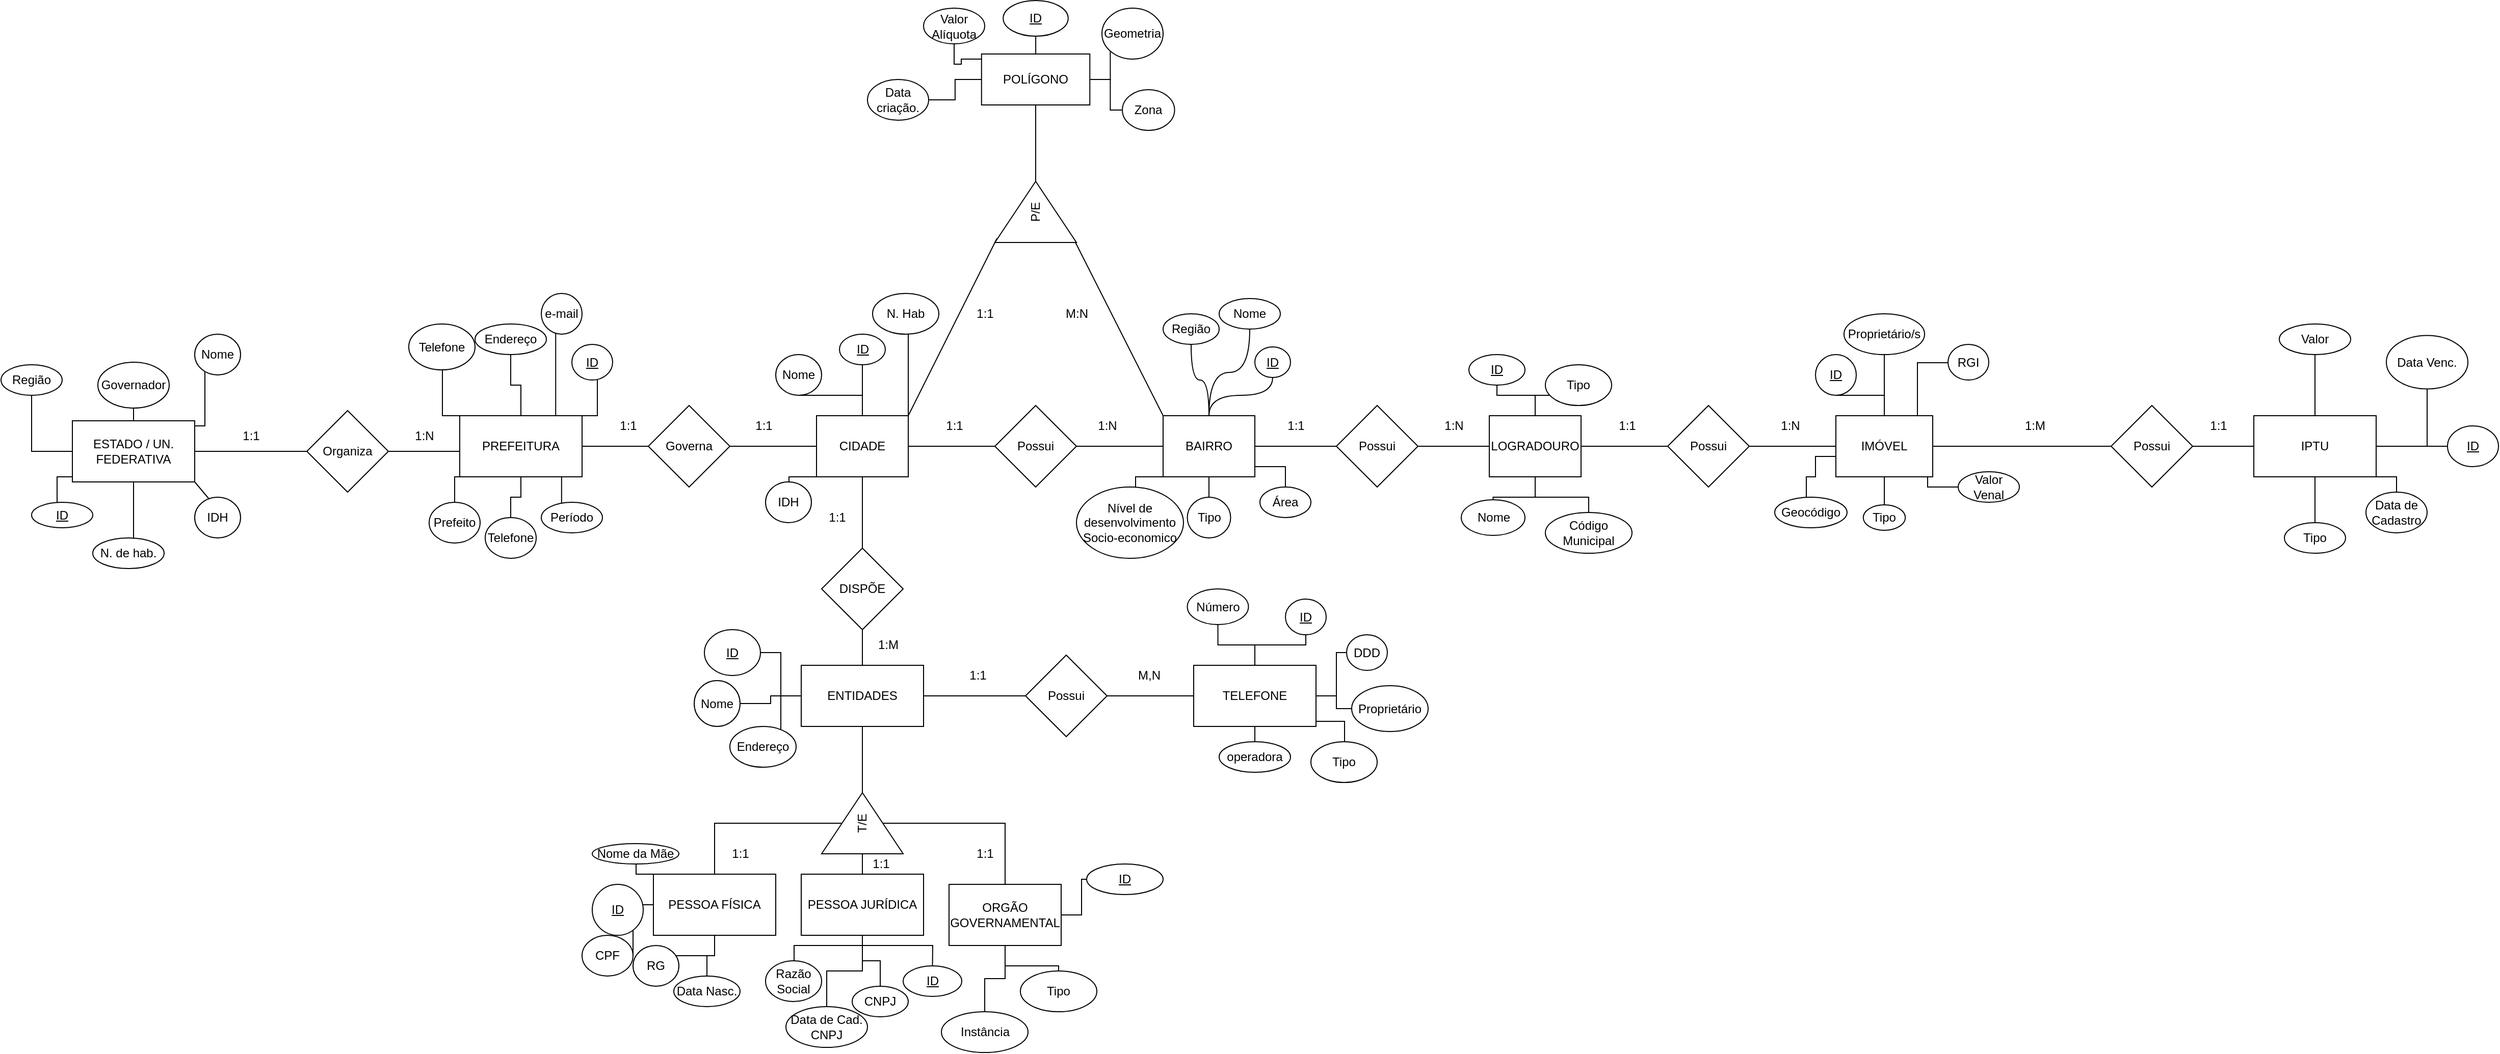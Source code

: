 <mxfile version="17.4.6" type="device"><diagram id="ODuTPEdiogNm0IapKoVh" name="Page-1"><mxGraphModel dx="2481" dy="1621" grid="1" gridSize="10" guides="1" tooltips="1" connect="1" arrows="1" fold="1" page="1" pageScale="1" pageWidth="827" pageHeight="1169" math="0" shadow="0"><root><mxCell id="0"/><mxCell id="1" parent="0"/><mxCell id="sgyM7TPTgi0wllfYh-xH-3" value="" style="edgeStyle=orthogonalEdgeStyle;rounded=0;orthogonalLoop=1;jettySize=auto;html=1;endArrow=none;endFill=0;" edge="1" parent="1" source="sgyM7TPTgi0wllfYh-xH-1" target="sgyM7TPTgi0wllfYh-xH-2"><mxGeometry relative="1" as="geometry"/></mxCell><mxCell id="sgyM7TPTgi0wllfYh-xH-11" value="" style="edgeStyle=orthogonalEdgeStyle;rounded=0;orthogonalLoop=1;jettySize=auto;html=1;endArrow=none;endFill=0;" edge="1" parent="1" source="sgyM7TPTgi0wllfYh-xH-1"><mxGeometry relative="1" as="geometry"><mxPoint x="5" y="370" as="targetPoint"/></mxGeometry></mxCell><mxCell id="sgyM7TPTgi0wllfYh-xH-13" value="" style="edgeStyle=orthogonalEdgeStyle;rounded=0;orthogonalLoop=1;jettySize=auto;html=1;endArrow=none;endFill=0;" edge="1" parent="1" source="sgyM7TPTgi0wllfYh-xH-1" target="sgyM7TPTgi0wllfYh-xH-12"><mxGeometry relative="1" as="geometry"/></mxCell><mxCell id="sgyM7TPTgi0wllfYh-xH-37" value="" style="edgeStyle=orthogonalEdgeStyle;orthogonalLoop=1;jettySize=auto;html=1;endArrow=none;endFill=0;curved=1;" edge="1" parent="1" source="sgyM7TPTgi0wllfYh-xH-1" target="sgyM7TPTgi0wllfYh-xH-36"><mxGeometry relative="1" as="geometry"/></mxCell><mxCell id="sgyM7TPTgi0wllfYh-xH-51" value="" style="edgeStyle=orthogonalEdgeStyle;orthogonalLoop=1;jettySize=auto;html=1;endArrow=none;endFill=0;curved=1;" edge="1" parent="1" source="sgyM7TPTgi0wllfYh-xH-1" target="sgyM7TPTgi0wllfYh-xH-50"><mxGeometry relative="1" as="geometry"/></mxCell><mxCell id="sgyM7TPTgi0wllfYh-xH-71" value="" style="edgeStyle=orthogonalEdgeStyle;rounded=0;orthogonalLoop=1;jettySize=auto;html=1;endArrow=none;endFill=0;" edge="1" parent="1" source="sgyM7TPTgi0wllfYh-xH-1" target="sgyM7TPTgi0wllfYh-xH-70"><mxGeometry relative="1" as="geometry"/></mxCell><mxCell id="sgyM7TPTgi0wllfYh-xH-107" value="" style="edgeStyle=orthogonalEdgeStyle;rounded=0;orthogonalLoop=1;jettySize=auto;html=1;endArrow=none;endFill=0;" edge="1" parent="1" source="sgyM7TPTgi0wllfYh-xH-1" target="sgyM7TPTgi0wllfYh-xH-106"><mxGeometry relative="1" as="geometry"><Array as="points"><mxPoint x="190" y="390"/></Array></mxGeometry></mxCell><mxCell id="sgyM7TPTgi0wllfYh-xH-109" value="" style="edgeStyle=orthogonalEdgeStyle;rounded=0;orthogonalLoop=1;jettySize=auto;html=1;endArrow=none;endFill=0;" edge="1" parent="1" source="sgyM7TPTgi0wllfYh-xH-1" target="sgyM7TPTgi0wllfYh-xH-108"><mxGeometry relative="1" as="geometry"><Array as="points"><mxPoint x="43" y="400"/></Array></mxGeometry></mxCell><mxCell id="sgyM7TPTgi0wllfYh-xH-111" value="" style="edgeStyle=orthogonalEdgeStyle;orthogonalLoop=1;jettySize=auto;html=1;endArrow=none;endFill=0;curved=1;" edge="1" parent="1" source="sgyM7TPTgi0wllfYh-xH-1" target="sgyM7TPTgi0wllfYh-xH-110"><mxGeometry relative="1" as="geometry"/></mxCell><mxCell id="sgyM7TPTgi0wllfYh-xH-1" value="BAIRRO" style="rounded=0;whiteSpace=wrap;html=1;" vertex="1" parent="1"><mxGeometry x="70" y="340" width="90" height="60" as="geometry"/></mxCell><mxCell id="sgyM7TPTgi0wllfYh-xH-2" value="Possui" style="rhombus;whiteSpace=wrap;html=1;rounded=0;" vertex="1" parent="1"><mxGeometry x="240" y="330" width="80" height="80" as="geometry"/></mxCell><mxCell id="sgyM7TPTgi0wllfYh-xH-21" value="" style="edgeStyle=orthogonalEdgeStyle;rounded=0;orthogonalLoop=1;jettySize=auto;html=1;endArrow=none;endFill=0;" edge="1" parent="1" source="sgyM7TPTgi0wllfYh-xH-4" target="sgyM7TPTgi0wllfYh-xH-20"><mxGeometry relative="1" as="geometry"/></mxCell><mxCell id="sgyM7TPTgi0wllfYh-xH-33" value="" style="edgeStyle=orthogonalEdgeStyle;rounded=0;orthogonalLoop=1;jettySize=auto;html=1;endArrow=none;endFill=0;" edge="1" parent="1" source="sgyM7TPTgi0wllfYh-xH-4" target="sgyM7TPTgi0wllfYh-xH-32"><mxGeometry relative="1" as="geometry"/></mxCell><mxCell id="sgyM7TPTgi0wllfYh-xH-190" value="" style="edgeStyle=orthogonalEdgeStyle;rounded=0;orthogonalLoop=1;jettySize=auto;html=1;endArrow=none;endFill=0;" edge="1" parent="1" source="sgyM7TPTgi0wllfYh-xH-4" target="sgyM7TPTgi0wllfYh-xH-189"><mxGeometry relative="1" as="geometry"/></mxCell><mxCell id="sgyM7TPTgi0wllfYh-xH-192" value="" style="edgeStyle=orthogonalEdgeStyle;rounded=0;orthogonalLoop=1;jettySize=auto;html=1;endArrow=none;endFill=0;" edge="1" parent="1" source="sgyM7TPTgi0wllfYh-xH-4" target="sgyM7TPTgi0wllfYh-xH-191"><mxGeometry relative="1" as="geometry"/></mxCell><mxCell id="sgyM7TPTgi0wllfYh-xH-194" value="" style="edgeStyle=orthogonalEdgeStyle;rounded=0;orthogonalLoop=1;jettySize=auto;html=1;endArrow=none;endFill=0;" edge="1" parent="1" source="sgyM7TPTgi0wllfYh-xH-4" target="sgyM7TPTgi0wllfYh-xH-193"><mxGeometry relative="1" as="geometry"/></mxCell><mxCell id="sgyM7TPTgi0wllfYh-xH-4" value="LOGRADOURO" style="whiteSpace=wrap;html=1;rounded=0;" vertex="1" parent="1"><mxGeometry x="390" y="340" width="90" height="60" as="geometry"/></mxCell><mxCell id="sgyM7TPTgi0wllfYh-xH-7" value="" style="endArrow=none;html=1;rounded=0;exitX=1;exitY=0.5;exitDx=0;exitDy=0;entryX=0;entryY=0.5;entryDx=0;entryDy=0;" edge="1" parent="1" source="sgyM7TPTgi0wllfYh-xH-2" target="sgyM7TPTgi0wllfYh-xH-4"><mxGeometry width="50" height="50" relative="1" as="geometry"><mxPoint x="390" y="460" as="sourcePoint"/><mxPoint x="440" y="410" as="targetPoint"/></mxGeometry></mxCell><mxCell id="sgyM7TPTgi0wllfYh-xH-8" value="1:1" style="text;html=1;align=center;verticalAlign=middle;resizable=0;points=[];autosize=1;strokeColor=none;fillColor=none;" vertex="1" parent="1"><mxGeometry x="185" y="340" width="30" height="20" as="geometry"/></mxCell><mxCell id="sgyM7TPTgi0wllfYh-xH-9" value="1:N" style="text;html=1;align=center;verticalAlign=middle;resizable=0;points=[];autosize=1;strokeColor=none;fillColor=none;" vertex="1" parent="1"><mxGeometry x="340" y="340" width="30" height="20" as="geometry"/></mxCell><mxCell id="sgyM7TPTgi0wllfYh-xH-15" value="" style="edgeStyle=orthogonalEdgeStyle;rounded=0;orthogonalLoop=1;jettySize=auto;html=1;endArrow=none;endFill=0;" edge="1" parent="1" source="sgyM7TPTgi0wllfYh-xH-12" target="sgyM7TPTgi0wllfYh-xH-14"><mxGeometry relative="1" as="geometry"/></mxCell><mxCell id="sgyM7TPTgi0wllfYh-xH-12" value="Possui" style="rhombus;whiteSpace=wrap;html=1;rounded=0;" vertex="1" parent="1"><mxGeometry x="-95" y="330" width="80" height="80" as="geometry"/></mxCell><mxCell id="sgyM7TPTgi0wllfYh-xH-39" value="" style="edgeStyle=orthogonalEdgeStyle;rounded=0;orthogonalLoop=1;jettySize=auto;html=1;endArrow=none;endFill=0;" edge="1" parent="1" source="sgyM7TPTgi0wllfYh-xH-14" target="sgyM7TPTgi0wllfYh-xH-38"><mxGeometry relative="1" as="geometry"/></mxCell><mxCell id="sgyM7TPTgi0wllfYh-xH-41" value="" style="edgeStyle=orthogonalEdgeStyle;rounded=0;orthogonalLoop=1;jettySize=auto;html=1;endArrow=none;endFill=0;" edge="1" parent="1" source="sgyM7TPTgi0wllfYh-xH-14" target="sgyM7TPTgi0wllfYh-xH-40"><mxGeometry relative="1" as="geometry"/></mxCell><mxCell id="sgyM7TPTgi0wllfYh-xH-45" value="" style="edgeStyle=orthogonalEdgeStyle;rounded=0;orthogonalLoop=1;jettySize=auto;html=1;endArrow=none;endFill=0;" edge="1" parent="1" source="sgyM7TPTgi0wllfYh-xH-14" target="sgyM7TPTgi0wllfYh-xH-44"><mxGeometry relative="1" as="geometry"/></mxCell><mxCell id="sgyM7TPTgi0wllfYh-xH-65" value="" style="edgeStyle=orthogonalEdgeStyle;rounded=0;orthogonalLoop=1;jettySize=auto;html=1;endArrow=none;endFill=0;" edge="1" parent="1" source="sgyM7TPTgi0wllfYh-xH-14" target="sgyM7TPTgi0wllfYh-xH-64"><mxGeometry relative="1" as="geometry"><Array as="points"><mxPoint x="-180" y="300"/><mxPoint x="-180" y="300"/></Array></mxGeometry></mxCell><mxCell id="sgyM7TPTgi0wllfYh-xH-67" value="" style="edgeStyle=orthogonalEdgeStyle;rounded=0;orthogonalLoop=1;jettySize=auto;html=1;endArrow=none;endFill=0;" edge="1" parent="1" source="sgyM7TPTgi0wllfYh-xH-14" target="sgyM7TPTgi0wllfYh-xH-66"><mxGeometry relative="1" as="geometry"><Array as="points"><mxPoint x="-297" y="400"/></Array></mxGeometry></mxCell><mxCell id="sgyM7TPTgi0wllfYh-xH-118" value="" style="edgeStyle=orthogonalEdgeStyle;rounded=0;orthogonalLoop=1;jettySize=auto;html=1;endArrow=none;endFill=0;" edge="1" parent="1" source="sgyM7TPTgi0wllfYh-xH-14" target="sgyM7TPTgi0wllfYh-xH-117"><mxGeometry relative="1" as="geometry"/></mxCell><mxCell id="sgyM7TPTgi0wllfYh-xH-14" value="CIDADE" style="whiteSpace=wrap;html=1;rounded=0;" vertex="1" parent="1"><mxGeometry x="-270" y="340" width="90" height="60" as="geometry"/></mxCell><mxCell id="sgyM7TPTgi0wllfYh-xH-16" value="1:1" style="text;html=1;align=center;verticalAlign=middle;resizable=0;points=[];autosize=1;strokeColor=none;fillColor=none;" vertex="1" parent="1"><mxGeometry x="-150" y="340" width="30" height="20" as="geometry"/></mxCell><mxCell id="sgyM7TPTgi0wllfYh-xH-17" value="1:N" style="text;html=1;align=center;verticalAlign=middle;resizable=0;points=[];autosize=1;strokeColor=none;fillColor=none;" vertex="1" parent="1"><mxGeometry y="340" width="30" height="20" as="geometry"/></mxCell><mxCell id="sgyM7TPTgi0wllfYh-xH-23" value="" style="edgeStyle=orthogonalEdgeStyle;rounded=0;orthogonalLoop=1;jettySize=auto;html=1;endArrow=none;endFill=0;" edge="1" parent="1" source="sgyM7TPTgi0wllfYh-xH-20" target="sgyM7TPTgi0wllfYh-xH-22"><mxGeometry relative="1" as="geometry"/></mxCell><mxCell id="sgyM7TPTgi0wllfYh-xH-20" value="Possui" style="rhombus;whiteSpace=wrap;html=1;rounded=0;" vertex="1" parent="1"><mxGeometry x="565" y="330" width="80" height="80" as="geometry"/></mxCell><mxCell id="sgyM7TPTgi0wllfYh-xH-31" value="" style="edgeStyle=orthogonalEdgeStyle;rounded=0;orthogonalLoop=1;jettySize=auto;html=1;endArrow=none;endFill=0;" edge="1" parent="1" source="sgyM7TPTgi0wllfYh-xH-22" target="sgyM7TPTgi0wllfYh-xH-30"><mxGeometry relative="1" as="geometry"/></mxCell><mxCell id="sgyM7TPTgi0wllfYh-xH-73" value="" style="edgeStyle=orthogonalEdgeStyle;rounded=0;orthogonalLoop=1;jettySize=auto;html=1;endArrow=none;endFill=0;" edge="1" parent="1" source="sgyM7TPTgi0wllfYh-xH-22" target="sgyM7TPTgi0wllfYh-xH-72"><mxGeometry relative="1" as="geometry"><Array as="points"><mxPoint x="810" y="288"/></Array></mxGeometry></mxCell><mxCell id="sgyM7TPTgi0wllfYh-xH-75" value="" style="edgeStyle=orthogonalEdgeStyle;rounded=0;orthogonalLoop=1;jettySize=auto;html=1;endArrow=none;endFill=0;" edge="1" parent="1" source="sgyM7TPTgi0wllfYh-xH-22" target="sgyM7TPTgi0wllfYh-xH-74"><mxGeometry relative="1" as="geometry"/></mxCell><mxCell id="sgyM7TPTgi0wllfYh-xH-77" value="" style="edgeStyle=orthogonalEdgeStyle;rounded=0;orthogonalLoop=1;jettySize=auto;html=1;endArrow=none;endFill=0;" edge="1" parent="1" source="sgyM7TPTgi0wllfYh-xH-22" target="sgyM7TPTgi0wllfYh-xH-76"><mxGeometry relative="1" as="geometry"><Array as="points"><mxPoint x="820" y="410"/></Array></mxGeometry></mxCell><mxCell id="sgyM7TPTgi0wllfYh-xH-80" value="" style="edgeStyle=orthogonalEdgeStyle;rounded=0;orthogonalLoop=1;jettySize=auto;html=1;endArrow=none;endFill=0;" edge="1" parent="1" source="sgyM7TPTgi0wllfYh-xH-22" target="sgyM7TPTgi0wllfYh-xH-79"><mxGeometry relative="1" as="geometry"/></mxCell><mxCell id="sgyM7TPTgi0wllfYh-xH-114" value="" style="edgeStyle=orthogonalEdgeStyle;orthogonalLoop=1;jettySize=auto;html=1;endArrow=none;endFill=0;rounded=0;exitX=0;exitY=1;exitDx=0;exitDy=0;" edge="1" parent="1" source="sgyM7TPTgi0wllfYh-xH-22" target="sgyM7TPTgi0wllfYh-xH-113"><mxGeometry relative="1" as="geometry"><Array as="points"><mxPoint x="730" y="380"/><mxPoint x="710" y="380"/><mxPoint x="710" y="400"/><mxPoint x="701" y="400"/></Array></mxGeometry></mxCell><mxCell id="sgyM7TPTgi0wllfYh-xH-196" value="" style="edgeStyle=orthogonalEdgeStyle;rounded=0;orthogonalLoop=1;jettySize=auto;html=1;endArrow=none;endFill=0;" edge="1" parent="1" source="sgyM7TPTgi0wllfYh-xH-22" target="sgyM7TPTgi0wllfYh-xH-195"><mxGeometry relative="1" as="geometry"/></mxCell><mxCell id="sgyM7TPTgi0wllfYh-xH-22" value="IMÓVEL" style="whiteSpace=wrap;html=1;rounded=0;" vertex="1" parent="1"><mxGeometry x="730" y="340" width="95" height="60" as="geometry"/></mxCell><mxCell id="sgyM7TPTgi0wllfYh-xH-24" value="1:1" style="text;html=1;align=center;verticalAlign=middle;resizable=0;points=[];autosize=1;strokeColor=none;fillColor=none;" vertex="1" parent="1"><mxGeometry x="510" y="340" width="30" height="20" as="geometry"/></mxCell><mxCell id="sgyM7TPTgi0wllfYh-xH-25" value="1:N" style="text;html=1;align=center;verticalAlign=middle;resizable=0;points=[];autosize=1;strokeColor=none;fillColor=none;" vertex="1" parent="1"><mxGeometry x="670" y="340" width="30" height="20" as="geometry"/></mxCell><mxCell id="sgyM7TPTgi0wllfYh-xH-30" value="&lt;u&gt;ID&lt;/u&gt;" style="ellipse;whiteSpace=wrap;html=1;rounded=0;" vertex="1" parent="1"><mxGeometry x="710" y="280" width="40" height="40" as="geometry"/></mxCell><mxCell id="sgyM7TPTgi0wllfYh-xH-32" value="Tipo" style="ellipse;whiteSpace=wrap;html=1;rounded=0;" vertex="1" parent="1"><mxGeometry x="445" y="290" width="65" height="40" as="geometry"/></mxCell><mxCell id="sgyM7TPTgi0wllfYh-xH-36" value="&lt;u&gt;ID&lt;/u&gt;" style="ellipse;whiteSpace=wrap;html=1;rounded=0;" vertex="1" parent="1"><mxGeometry x="160" y="272.5" width="35" height="30" as="geometry"/></mxCell><mxCell id="sgyM7TPTgi0wllfYh-xH-38" value="Nome" style="ellipse;whiteSpace=wrap;html=1;rounded=0;" vertex="1" parent="1"><mxGeometry x="-310" y="280" width="45" height="40" as="geometry"/></mxCell><mxCell id="sgyM7TPTgi0wllfYh-xH-40" value="&lt;u&gt;ID&lt;/u&gt;" style="ellipse;whiteSpace=wrap;html=1;rounded=0;" vertex="1" parent="1"><mxGeometry x="-247.5" y="260" width="45" height="30" as="geometry"/></mxCell><mxCell id="sgyM7TPTgi0wllfYh-xH-44" value="Governa" style="rhombus;whiteSpace=wrap;html=1;rounded=0;" vertex="1" parent="1"><mxGeometry x="-435" y="330" width="80" height="80" as="geometry"/></mxCell><mxCell id="sgyM7TPTgi0wllfYh-xH-53" value="" style="edgeStyle=orthogonalEdgeStyle;rounded=0;orthogonalLoop=1;jettySize=auto;html=1;endArrow=none;endFill=0;" edge="1" parent="1" source="sgyM7TPTgi0wllfYh-xH-46" target="sgyM7TPTgi0wllfYh-xH-52"><mxGeometry relative="1" as="geometry"><Array as="points"><mxPoint x="-870" y="350"/></Array></mxGeometry></mxCell><mxCell id="sgyM7TPTgi0wllfYh-xH-55" value="" style="edgeStyle=orthogonalEdgeStyle;rounded=0;orthogonalLoop=1;jettySize=auto;html=1;endArrow=none;endFill=0;" edge="1" parent="1" source="sgyM7TPTgi0wllfYh-xH-46" target="sgyM7TPTgi0wllfYh-xH-54"><mxGeometry relative="1" as="geometry"><Array as="points"><mxPoint x="-1015" y="400"/></Array></mxGeometry></mxCell><mxCell id="sgyM7TPTgi0wllfYh-xH-57" value="" style="edgeStyle=orthogonalEdgeStyle;rounded=0;orthogonalLoop=1;jettySize=auto;html=1;endArrow=none;endFill=0;" edge="1" parent="1" source="sgyM7TPTgi0wllfYh-xH-46" target="sgyM7TPTgi0wllfYh-xH-56"><mxGeometry relative="1" as="geometry"/></mxCell><mxCell id="sgyM7TPTgi0wllfYh-xH-59" value="" style="edgeStyle=orthogonalEdgeStyle;rounded=0;orthogonalLoop=1;jettySize=auto;html=1;endArrow=none;endFill=0;" edge="1" parent="1" source="sgyM7TPTgi0wllfYh-xH-46" target="sgyM7TPTgi0wllfYh-xH-58"><mxGeometry relative="1" as="geometry"><Array as="points"><mxPoint x="-940" y="460"/><mxPoint x="-940" y="460"/></Array></mxGeometry></mxCell><mxCell id="sgyM7TPTgi0wllfYh-xH-63" value="" style="edgeStyle=orthogonalEdgeStyle;rounded=0;orthogonalLoop=1;jettySize=auto;html=1;endArrow=none;endFill=0;" edge="1" parent="1" source="sgyM7TPTgi0wllfYh-xH-46" target="sgyM7TPTgi0wllfYh-xH-62"><mxGeometry relative="1" as="geometry"/></mxCell><mxCell id="sgyM7TPTgi0wllfYh-xH-214" value="" style="edgeStyle=orthogonalEdgeStyle;rounded=0;orthogonalLoop=1;jettySize=auto;html=1;endArrow=none;endFill=0;" edge="1" parent="1" source="sgyM7TPTgi0wllfYh-xH-46" target="sgyM7TPTgi0wllfYh-xH-213"><mxGeometry relative="1" as="geometry"/></mxCell><mxCell id="sgyM7TPTgi0wllfYh-xH-46" value="ESTADO / UN. FEDERATIVA" style="whiteSpace=wrap;html=1;rounded=0;" vertex="1" parent="1"><mxGeometry x="-1000" y="345" width="120" height="60" as="geometry"/></mxCell><mxCell id="sgyM7TPTgi0wllfYh-xH-48" value="1:1" style="text;html=1;align=center;verticalAlign=middle;resizable=0;points=[];autosize=1;strokeColor=none;fillColor=none;" vertex="1" parent="1"><mxGeometry x="-470" y="340" width="30" height="20" as="geometry"/></mxCell><mxCell id="sgyM7TPTgi0wllfYh-xH-50" value="Nome" style="ellipse;whiteSpace=wrap;html=1;rounded=0;" vertex="1" parent="1"><mxGeometry x="125" y="225" width="60" height="30" as="geometry"/></mxCell><mxCell id="sgyM7TPTgi0wllfYh-xH-52" value="Nome" style="ellipse;whiteSpace=wrap;html=1;rounded=0;" vertex="1" parent="1"><mxGeometry x="-880" y="260" width="45" height="40" as="geometry"/></mxCell><mxCell id="sgyM7TPTgi0wllfYh-xH-54" value="&lt;u&gt;ID&lt;/u&gt;" style="ellipse;whiteSpace=wrap;html=1;rounded=0;" vertex="1" parent="1"><mxGeometry x="-1040" y="425" width="60" height="25" as="geometry"/></mxCell><mxCell id="sgyM7TPTgi0wllfYh-xH-56" value="Governador" style="ellipse;whiteSpace=wrap;html=1;rounded=0;" vertex="1" parent="1"><mxGeometry x="-975" y="287.5" width="70" height="45" as="geometry"/></mxCell><mxCell id="sgyM7TPTgi0wllfYh-xH-58" value="N. de hab." style="ellipse;whiteSpace=wrap;html=1;rounded=0;" vertex="1" parent="1"><mxGeometry x="-980" y="460" width="70" height="30" as="geometry"/></mxCell><mxCell id="sgyM7TPTgi0wllfYh-xH-60" value="IDH" style="ellipse;whiteSpace=wrap;html=1;rounded=0;" vertex="1" parent="1"><mxGeometry x="-880" y="420" width="45" height="40" as="geometry"/></mxCell><mxCell id="sgyM7TPTgi0wllfYh-xH-62" value="Região" style="ellipse;whiteSpace=wrap;html=1;rounded=0;" vertex="1" parent="1"><mxGeometry x="-1070" y="290" width="60" height="30" as="geometry"/></mxCell><mxCell id="sgyM7TPTgi0wllfYh-xH-64" value="N. Hab" style="ellipse;whiteSpace=wrap;html=1;rounded=0;" vertex="1" parent="1"><mxGeometry x="-215" y="220" width="65" height="40" as="geometry"/></mxCell><mxCell id="sgyM7TPTgi0wllfYh-xH-66" value="IDH" style="ellipse;whiteSpace=wrap;html=1;rounded=0;" vertex="1" parent="1"><mxGeometry x="-320" y="405" width="45" height="40" as="geometry"/></mxCell><mxCell id="sgyM7TPTgi0wllfYh-xH-70" value="Tipo" style="ellipse;whiteSpace=wrap;html=1;rounded=0;" vertex="1" parent="1"><mxGeometry x="93.75" y="420" width="42.5" height="40" as="geometry"/></mxCell><mxCell id="sgyM7TPTgi0wllfYh-xH-72" value="RGI" style="ellipse;whiteSpace=wrap;html=1;rounded=0;" vertex="1" parent="1"><mxGeometry x="840" y="270" width="40" height="35" as="geometry"/></mxCell><mxCell id="sgyM7TPTgi0wllfYh-xH-74" value="Tipo" style="ellipse;whiteSpace=wrap;html=1;rounded=0;" vertex="1" parent="1"><mxGeometry x="756.88" y="427.5" width="41.25" height="25" as="geometry"/></mxCell><mxCell id="sgyM7TPTgi0wllfYh-xH-76" value="Valor Venal" style="ellipse;whiteSpace=wrap;html=1;rounded=0;" vertex="1" parent="1"><mxGeometry x="850" y="395" width="60" height="30" as="geometry"/></mxCell><mxCell id="sgyM7TPTgi0wllfYh-xH-79" value="Proprietário/s" style="ellipse;whiteSpace=wrap;html=1;rounded=0;" vertex="1" parent="1"><mxGeometry x="737.97" y="240" width="79.05" height="40" as="geometry"/></mxCell><mxCell id="sgyM7TPTgi0wllfYh-xH-86" value="" style="edgeStyle=orthogonalEdgeStyle;rounded=0;orthogonalLoop=1;jettySize=auto;html=1;endArrow=none;endFill=0;" edge="1" parent="1" source="sgyM7TPTgi0wllfYh-xH-83" target="sgyM7TPTgi0wllfYh-xH-85"><mxGeometry relative="1" as="geometry"/></mxCell><mxCell id="sgyM7TPTgi0wllfYh-xH-88" value="" style="edgeStyle=orthogonalEdgeStyle;rounded=0;orthogonalLoop=1;jettySize=auto;html=1;endArrow=none;endFill=0;" edge="1" parent="1" source="sgyM7TPTgi0wllfYh-xH-83" target="sgyM7TPTgi0wllfYh-xH-87"><mxGeometry relative="1" as="geometry"/></mxCell><mxCell id="sgyM7TPTgi0wllfYh-xH-90" value="" style="edgeStyle=orthogonalEdgeStyle;rounded=0;orthogonalLoop=1;jettySize=auto;html=1;endArrow=none;endFill=0;" edge="1" parent="1" source="sgyM7TPTgi0wllfYh-xH-83" target="sgyM7TPTgi0wllfYh-xH-89"><mxGeometry relative="1" as="geometry"><Array as="points"><mxPoint x="-128" y="-10"/><mxPoint x="-128" y="-5"/><mxPoint x="-135" y="-5"/></Array></mxGeometry></mxCell><mxCell id="sgyM7TPTgi0wllfYh-xH-103" value="" style="edgeStyle=orthogonalEdgeStyle;rounded=0;orthogonalLoop=1;jettySize=auto;html=1;endArrow=none;endFill=0;" edge="1" parent="1" source="sgyM7TPTgi0wllfYh-xH-83" target="sgyM7TPTgi0wllfYh-xH-102"><mxGeometry relative="1" as="geometry"/></mxCell><mxCell id="sgyM7TPTgi0wllfYh-xH-168" value="" style="edgeStyle=orthogonalEdgeStyle;rounded=0;orthogonalLoop=1;jettySize=auto;html=1;endArrow=none;endFill=0;" edge="1" parent="1" source="sgyM7TPTgi0wllfYh-xH-83" target="sgyM7TPTgi0wllfYh-xH-167"><mxGeometry relative="1" as="geometry"/></mxCell><mxCell id="sgyM7TPTgi0wllfYh-xH-83" value="POLÍGONO" style="whiteSpace=wrap;html=1;rounded=0;" vertex="1" parent="1"><mxGeometry x="-108.12" y="-15" width="106.25" height="50" as="geometry"/></mxCell><mxCell id="sgyM7TPTgi0wllfYh-xH-85" value="Geometria" style="ellipse;whiteSpace=wrap;html=1;rounded=0;" vertex="1" parent="1"><mxGeometry x="10" y="-60" width="60" height="50" as="geometry"/></mxCell><mxCell id="sgyM7TPTgi0wllfYh-xH-87" value="ID" style="ellipse;whiteSpace=wrap;html=1;rounded=0;fontStyle=4" vertex="1" parent="1"><mxGeometry x="-86.87" y="-67.5" width="63.75" height="35" as="geometry"/></mxCell><mxCell id="sgyM7TPTgi0wllfYh-xH-89" value="Valor Alíquota" style="ellipse;whiteSpace=wrap;html=1;rounded=0;" vertex="1" parent="1"><mxGeometry x="-165" y="-60" width="60" height="35" as="geometry"/></mxCell><mxCell id="sgyM7TPTgi0wllfYh-xH-91" value="1:1" style="text;html=1;align=center;verticalAlign=middle;resizable=0;points=[];autosize=1;strokeColor=none;fillColor=none;rotation=0;" vertex="1" parent="1"><mxGeometry x="-120" y="230" width="30" height="20" as="geometry"/></mxCell><mxCell id="sgyM7TPTgi0wllfYh-xH-92" value="M:N" style="text;html=1;align=center;verticalAlign=middle;resizable=0;points=[];autosize=1;strokeColor=none;fillColor=none;" vertex="1" parent="1"><mxGeometry x="-35" y="230" width="40" height="20" as="geometry"/></mxCell><mxCell id="sgyM7TPTgi0wllfYh-xH-93" value="P/E" style="triangle;whiteSpace=wrap;html=1;rotation=-90;" vertex="1" parent="1"><mxGeometry x="-85" y="100" width="60" height="80" as="geometry"/></mxCell><mxCell id="sgyM7TPTgi0wllfYh-xH-95" value="" style="endArrow=none;html=1;rounded=0;entryX=0.5;entryY=1;entryDx=0;entryDy=0;exitX=1;exitY=0.5;exitDx=0;exitDy=0;" edge="1" parent="1" source="sgyM7TPTgi0wllfYh-xH-93" target="sgyM7TPTgi0wllfYh-xH-83"><mxGeometry width="50" height="50" relative="1" as="geometry"><mxPoint x="-50" y="180" as="sourcePoint"/><mxPoint y="130" as="targetPoint"/><Array as="points"/></mxGeometry></mxCell><mxCell id="sgyM7TPTgi0wllfYh-xH-98" value="" style="endArrow=none;html=1;rounded=0;exitX=1;exitY=0;exitDx=0;exitDy=0;entryX=0.067;entryY=0.025;entryDx=0;entryDy=0;entryPerimeter=0;" edge="1" parent="1" source="sgyM7TPTgi0wllfYh-xH-14" target="sgyM7TPTgi0wllfYh-xH-93"><mxGeometry relative="1" as="geometry"><mxPoint x="-100" y="150" as="sourcePoint"/><mxPoint x="60" y="150" as="targetPoint"/></mxGeometry></mxCell><mxCell id="sgyM7TPTgi0wllfYh-xH-99" value="" style="endArrow=none;html=1;rounded=0;entryX=0;entryY=0;entryDx=0;entryDy=0;exitX=0;exitY=0.988;exitDx=0;exitDy=0;exitPerimeter=0;" edge="1" parent="1" source="sgyM7TPTgi0wllfYh-xH-93" target="sgyM7TPTgi0wllfYh-xH-1"><mxGeometry relative="1" as="geometry"><mxPoint x="-100" y="250" as="sourcePoint"/><mxPoint x="60" y="250" as="targetPoint"/></mxGeometry></mxCell><mxCell id="sgyM7TPTgi0wllfYh-xH-102" value="Data criação." style="ellipse;whiteSpace=wrap;html=1;rounded=0;" vertex="1" parent="1"><mxGeometry x="-220" y="10" width="60" height="40" as="geometry"/></mxCell><mxCell id="sgyM7TPTgi0wllfYh-xH-106" value="Área" style="ellipse;whiteSpace=wrap;html=1;rounded=0;" vertex="1" parent="1"><mxGeometry x="165" y="410" width="50" height="30" as="geometry"/></mxCell><mxCell id="sgyM7TPTgi0wllfYh-xH-108" value="Nível de desenvolvimento Socio-economico" style="ellipse;whiteSpace=wrap;html=1;rounded=0;" vertex="1" parent="1"><mxGeometry x="-15" y="410" width="105" height="70" as="geometry"/></mxCell><mxCell id="sgyM7TPTgi0wllfYh-xH-110" value="Região" style="ellipse;whiteSpace=wrap;html=1;rounded=0;" vertex="1" parent="1"><mxGeometry x="70" y="240" width="55" height="30" as="geometry"/></mxCell><mxCell id="sgyM7TPTgi0wllfYh-xH-113" value="Geocódigo" style="ellipse;whiteSpace=wrap;html=1;rounded=0;" vertex="1" parent="1"><mxGeometry x="670" y="420" width="70.95" height="30" as="geometry"/></mxCell><mxCell id="sgyM7TPTgi0wllfYh-xH-120" value="" style="edgeStyle=orthogonalEdgeStyle;rounded=0;orthogonalLoop=1;jettySize=auto;html=1;endArrow=none;endFill=0;" edge="1" parent="1" source="sgyM7TPTgi0wllfYh-xH-117" target="sgyM7TPTgi0wllfYh-xH-119"><mxGeometry relative="1" as="geometry"/></mxCell><mxCell id="sgyM7TPTgi0wllfYh-xH-117" value="DISPÕE" style="rhombus;whiteSpace=wrap;html=1;rounded=0;" vertex="1" parent="1"><mxGeometry x="-265" y="470" width="80" height="80" as="geometry"/></mxCell><mxCell id="sgyM7TPTgi0wllfYh-xH-122" value="" style="edgeStyle=orthogonalEdgeStyle;rounded=0;orthogonalLoop=1;jettySize=auto;html=1;endArrow=none;endFill=0;" edge="1" parent="1" source="sgyM7TPTgi0wllfYh-xH-119"><mxGeometry relative="1" as="geometry"><mxPoint x="-225" y="715" as="targetPoint"/></mxGeometry></mxCell><mxCell id="sgyM7TPTgi0wllfYh-xH-128" value="" style="edgeStyle=orthogonalEdgeStyle;rounded=0;orthogonalLoop=1;jettySize=auto;html=1;endArrow=none;endFill=0;" edge="1" parent="1" source="sgyM7TPTgi0wllfYh-xH-119" target="sgyM7TPTgi0wllfYh-xH-127"><mxGeometry relative="1" as="geometry"/></mxCell><mxCell id="sgyM7TPTgi0wllfYh-xH-138" value="" style="edgeStyle=orthogonalEdgeStyle;rounded=0;orthogonalLoop=1;jettySize=auto;html=1;endArrow=none;endFill=0;" edge="1" parent="1" source="sgyM7TPTgi0wllfYh-xH-119" target="sgyM7TPTgi0wllfYh-xH-137"><mxGeometry relative="1" as="geometry"/></mxCell><mxCell id="sgyM7TPTgi0wllfYh-xH-140" value="" style="edgeStyle=orthogonalEdgeStyle;rounded=0;orthogonalLoop=1;jettySize=auto;html=1;endArrow=none;endFill=0;" edge="1" parent="1" source="sgyM7TPTgi0wllfYh-xH-119" target="sgyM7TPTgi0wllfYh-xH-139"><mxGeometry relative="1" as="geometry"/></mxCell><mxCell id="sgyM7TPTgi0wllfYh-xH-142" value="" style="edgeStyle=orthogonalEdgeStyle;rounded=0;orthogonalLoop=1;jettySize=auto;html=1;endArrow=none;endFill=0;" edge="1" parent="1" source="sgyM7TPTgi0wllfYh-xH-119" target="sgyM7TPTgi0wllfYh-xH-141"><mxGeometry relative="1" as="geometry"/></mxCell><mxCell id="sgyM7TPTgi0wllfYh-xH-119" value="ENTIDADES" style="whiteSpace=wrap;html=1;rounded=0;" vertex="1" parent="1"><mxGeometry x="-285" y="585" width="120" height="60" as="geometry"/></mxCell><mxCell id="sgyM7TPTgi0wllfYh-xH-132" value="" style="edgeStyle=orthogonalEdgeStyle;rounded=0;orthogonalLoop=1;jettySize=auto;html=1;endArrow=none;endFill=0;" edge="1" parent="1" source="sgyM7TPTgi0wllfYh-xH-124" target="sgyM7TPTgi0wllfYh-xH-131"><mxGeometry relative="1" as="geometry"/></mxCell><mxCell id="sgyM7TPTgi0wllfYh-xH-134" value="" style="edgeStyle=orthogonalEdgeStyle;rounded=0;orthogonalLoop=1;jettySize=auto;html=1;endArrow=none;endFill=0;" edge="1" parent="1" source="sgyM7TPTgi0wllfYh-xH-124" target="sgyM7TPTgi0wllfYh-xH-133"><mxGeometry relative="1" as="geometry"/></mxCell><mxCell id="sgyM7TPTgi0wllfYh-xH-136" value="" style="edgeStyle=orthogonalEdgeStyle;rounded=0;orthogonalLoop=1;jettySize=auto;html=1;endArrow=none;endFill=0;" edge="1" parent="1" source="sgyM7TPTgi0wllfYh-xH-124" target="sgyM7TPTgi0wllfYh-xH-135"><mxGeometry relative="1" as="geometry"/></mxCell><mxCell id="sgyM7TPTgi0wllfYh-xH-124" value="T/E" style="triangle;whiteSpace=wrap;html=1;rotation=-90;" vertex="1" parent="1"><mxGeometry x="-255" y="700" width="60" height="80" as="geometry"/></mxCell><mxCell id="sgyM7TPTgi0wllfYh-xH-130" value="" style="edgeStyle=orthogonalEdgeStyle;rounded=0;orthogonalLoop=1;jettySize=auto;html=1;endArrow=none;endFill=0;" edge="1" parent="1" source="sgyM7TPTgi0wllfYh-xH-127" target="sgyM7TPTgi0wllfYh-xH-129"><mxGeometry relative="1" as="geometry"/></mxCell><mxCell id="sgyM7TPTgi0wllfYh-xH-127" value="Possui" style="rhombus;whiteSpace=wrap;html=1;rounded=0;" vertex="1" parent="1"><mxGeometry x="-65" y="575" width="80" height="80" as="geometry"/></mxCell><mxCell id="sgyM7TPTgi0wllfYh-xH-174" value="" style="edgeStyle=orthogonalEdgeStyle;rounded=0;orthogonalLoop=1;jettySize=auto;html=1;endArrow=none;endFill=0;" edge="1" parent="1" source="sgyM7TPTgi0wllfYh-xH-129" target="sgyM7TPTgi0wllfYh-xH-173"><mxGeometry relative="1" as="geometry"/></mxCell><mxCell id="sgyM7TPTgi0wllfYh-xH-176" value="" style="edgeStyle=orthogonalEdgeStyle;rounded=0;orthogonalLoop=1;jettySize=auto;html=1;endArrow=none;endFill=0;" edge="1" parent="1" source="sgyM7TPTgi0wllfYh-xH-129" target="sgyM7TPTgi0wllfYh-xH-175"><mxGeometry relative="1" as="geometry"/></mxCell><mxCell id="sgyM7TPTgi0wllfYh-xH-178" value="" style="edgeStyle=orthogonalEdgeStyle;rounded=0;orthogonalLoop=1;jettySize=auto;html=1;endArrow=none;endFill=0;" edge="1" parent="1" source="sgyM7TPTgi0wllfYh-xH-129" target="sgyM7TPTgi0wllfYh-xH-177"><mxGeometry relative="1" as="geometry"/></mxCell><mxCell id="sgyM7TPTgi0wllfYh-xH-181" value="" style="edgeStyle=orthogonalEdgeStyle;rounded=0;orthogonalLoop=1;jettySize=auto;html=1;endArrow=none;endFill=0;" edge="1" parent="1" source="sgyM7TPTgi0wllfYh-xH-129" target="sgyM7TPTgi0wllfYh-xH-180"><mxGeometry relative="1" as="geometry"/></mxCell><mxCell id="sgyM7TPTgi0wllfYh-xH-183" value="" style="edgeStyle=orthogonalEdgeStyle;rounded=0;orthogonalLoop=1;jettySize=auto;html=1;endArrow=none;endFill=0;" edge="1" parent="1" source="sgyM7TPTgi0wllfYh-xH-129" target="sgyM7TPTgi0wllfYh-xH-182"><mxGeometry relative="1" as="geometry"/></mxCell><mxCell id="sgyM7TPTgi0wllfYh-xH-185" value="" style="edgeStyle=orthogonalEdgeStyle;rounded=0;orthogonalLoop=1;jettySize=auto;html=1;endArrow=none;endFill=0;" edge="1" parent="1" source="sgyM7TPTgi0wllfYh-xH-129" target="sgyM7TPTgi0wllfYh-xH-184"><mxGeometry relative="1" as="geometry"><Array as="points"><mxPoint x="248" y="640"/></Array></mxGeometry></mxCell><mxCell id="sgyM7TPTgi0wllfYh-xH-129" value="TELEFONE" style="whiteSpace=wrap;html=1;rounded=0;" vertex="1" parent="1"><mxGeometry x="100" y="585" width="120" height="60" as="geometry"/></mxCell><mxCell id="sgyM7TPTgi0wllfYh-xH-144" value="" style="edgeStyle=orthogonalEdgeStyle;rounded=0;orthogonalLoop=1;jettySize=auto;html=1;endArrow=none;endFill=0;" edge="1" parent="1" source="sgyM7TPTgi0wllfYh-xH-131" target="sgyM7TPTgi0wllfYh-xH-143"><mxGeometry relative="1" as="geometry"/></mxCell><mxCell id="sgyM7TPTgi0wllfYh-xH-146" value="" style="edgeStyle=orthogonalEdgeStyle;rounded=0;orthogonalLoop=1;jettySize=auto;html=1;endArrow=none;endFill=0;" edge="1" parent="1" source="sgyM7TPTgi0wllfYh-xH-131" target="sgyM7TPTgi0wllfYh-xH-145"><mxGeometry relative="1" as="geometry"/></mxCell><mxCell id="sgyM7TPTgi0wllfYh-xH-148" value="" style="edgeStyle=orthogonalEdgeStyle;rounded=0;orthogonalLoop=1;jettySize=auto;html=1;endArrow=none;endFill=0;" edge="1" parent="1" source="sgyM7TPTgi0wllfYh-xH-131" target="sgyM7TPTgi0wllfYh-xH-147"><mxGeometry relative="1" as="geometry"/></mxCell><mxCell id="sgyM7TPTgi0wllfYh-xH-150" value="" style="edgeStyle=orthogonalEdgeStyle;rounded=0;orthogonalLoop=1;jettySize=auto;html=1;endArrow=none;endFill=0;" edge="1" parent="1" source="sgyM7TPTgi0wllfYh-xH-131" target="sgyM7TPTgi0wllfYh-xH-149"><mxGeometry relative="1" as="geometry"><Array as="points"><mxPoint x="-447" y="790"/></Array></mxGeometry></mxCell><mxCell id="sgyM7TPTgi0wllfYh-xH-152" value="" style="edgeStyle=orthogonalEdgeStyle;rounded=0;orthogonalLoop=1;jettySize=auto;html=1;endArrow=none;endFill=0;" edge="1" parent="1" source="sgyM7TPTgi0wllfYh-xH-131" target="sgyM7TPTgi0wllfYh-xH-151"><mxGeometry relative="1" as="geometry"/></mxCell><mxCell id="sgyM7TPTgi0wllfYh-xH-131" value="PESSOA FÍSICA" style="whiteSpace=wrap;html=1;" vertex="1" parent="1"><mxGeometry x="-430" y="790" width="120" height="60" as="geometry"/></mxCell><mxCell id="sgyM7TPTgi0wllfYh-xH-162" value="" style="edgeStyle=orthogonalEdgeStyle;rounded=0;orthogonalLoop=1;jettySize=auto;html=1;endArrow=none;endFill=0;" edge="1" parent="1" source="sgyM7TPTgi0wllfYh-xH-133" target="sgyM7TPTgi0wllfYh-xH-161"><mxGeometry relative="1" as="geometry"/></mxCell><mxCell id="sgyM7TPTgi0wllfYh-xH-164" value="" style="edgeStyle=orthogonalEdgeStyle;rounded=0;orthogonalLoop=1;jettySize=auto;html=1;endArrow=none;endFill=0;" edge="1" parent="1" source="sgyM7TPTgi0wllfYh-xH-133" target="sgyM7TPTgi0wllfYh-xH-163"><mxGeometry relative="1" as="geometry"/></mxCell><mxCell id="sgyM7TPTgi0wllfYh-xH-166" value="" style="edgeStyle=orthogonalEdgeStyle;rounded=0;orthogonalLoop=1;jettySize=auto;html=1;endArrow=none;endFill=0;" edge="1" parent="1" source="sgyM7TPTgi0wllfYh-xH-133" target="sgyM7TPTgi0wllfYh-xH-165"><mxGeometry relative="1" as="geometry"/></mxCell><mxCell id="sgyM7TPTgi0wllfYh-xH-133" value="ORGÃO GOVERNAMENTAL" style="whiteSpace=wrap;html=1;" vertex="1" parent="1"><mxGeometry x="-140" y="800" width="110" height="60" as="geometry"/></mxCell><mxCell id="sgyM7TPTgi0wllfYh-xH-154" value="" style="edgeStyle=orthogonalEdgeStyle;rounded=0;orthogonalLoop=1;jettySize=auto;html=1;endArrow=none;endFill=0;" edge="1" parent="1" source="sgyM7TPTgi0wllfYh-xH-135" target="sgyM7TPTgi0wllfYh-xH-153"><mxGeometry relative="1" as="geometry"/></mxCell><mxCell id="sgyM7TPTgi0wllfYh-xH-156" value="" style="edgeStyle=orthogonalEdgeStyle;rounded=0;orthogonalLoop=1;jettySize=auto;html=1;endArrow=none;endFill=0;" edge="1" parent="1" source="sgyM7TPTgi0wllfYh-xH-135" target="sgyM7TPTgi0wllfYh-xH-155"><mxGeometry relative="1" as="geometry"><Array as="points"><mxPoint x="-156" y="860"/></Array></mxGeometry></mxCell><mxCell id="sgyM7TPTgi0wllfYh-xH-158" value="" style="edgeStyle=orthogonalEdgeStyle;rounded=0;orthogonalLoop=1;jettySize=auto;html=1;endArrow=none;endFill=0;" edge="1" parent="1" source="sgyM7TPTgi0wllfYh-xH-135" target="sgyM7TPTgi0wllfYh-xH-157"><mxGeometry relative="1" as="geometry"><Array as="points"><mxPoint x="-292" y="860"/></Array></mxGeometry></mxCell><mxCell id="sgyM7TPTgi0wllfYh-xH-160" value="" style="edgeStyle=orthogonalEdgeStyle;rounded=0;orthogonalLoop=1;jettySize=auto;html=1;endArrow=none;endFill=0;" edge="1" parent="1" source="sgyM7TPTgi0wllfYh-xH-135" target="sgyM7TPTgi0wllfYh-xH-159"><mxGeometry relative="1" as="geometry"/></mxCell><mxCell id="sgyM7TPTgi0wllfYh-xH-135" value="PESSOA JURÍDICA" style="whiteSpace=wrap;html=1;" vertex="1" parent="1"><mxGeometry x="-285" y="790" width="120" height="60" as="geometry"/></mxCell><mxCell id="sgyM7TPTgi0wllfYh-xH-137" value="&lt;u&gt;ID&lt;/u&gt;" style="ellipse;whiteSpace=wrap;html=1;rounded=0;" vertex="1" parent="1"><mxGeometry x="-380" y="550" width="55" height="45" as="geometry"/></mxCell><mxCell id="sgyM7TPTgi0wllfYh-xH-139" value="Nome" style="ellipse;whiteSpace=wrap;html=1;rounded=0;" vertex="1" parent="1"><mxGeometry x="-390" y="600" width="45" height="45" as="geometry"/></mxCell><mxCell id="sgyM7TPTgi0wllfYh-xH-141" value="Endereço" style="ellipse;whiteSpace=wrap;html=1;rounded=0;" vertex="1" parent="1"><mxGeometry x="-355" y="645" width="65" height="40" as="geometry"/></mxCell><mxCell id="sgyM7TPTgi0wllfYh-xH-143" value="ID" style="ellipse;whiteSpace=wrap;html=1;fontStyle=4" vertex="1" parent="1"><mxGeometry x="-490" y="800" width="50" height="50" as="geometry"/></mxCell><mxCell id="sgyM7TPTgi0wllfYh-xH-145" value="CPF" style="ellipse;whiteSpace=wrap;html=1;" vertex="1" parent="1"><mxGeometry x="-500" y="850" width="50" height="40" as="geometry"/></mxCell><mxCell id="sgyM7TPTgi0wllfYh-xH-147" value="RG" style="ellipse;whiteSpace=wrap;html=1;" vertex="1" parent="1"><mxGeometry x="-450" y="860" width="45" height="40" as="geometry"/></mxCell><mxCell id="sgyM7TPTgi0wllfYh-xH-149" value="Nome da Mãe" style="ellipse;whiteSpace=wrap;html=1;" vertex="1" parent="1"><mxGeometry x="-490" y="760" width="85" height="20" as="geometry"/></mxCell><mxCell id="sgyM7TPTgi0wllfYh-xH-151" value="Data Nasc." style="ellipse;whiteSpace=wrap;html=1;" vertex="1" parent="1"><mxGeometry x="-410" y="890" width="65" height="30" as="geometry"/></mxCell><mxCell id="sgyM7TPTgi0wllfYh-xH-153" value="CNPJ" style="ellipse;whiteSpace=wrap;html=1;" vertex="1" parent="1"><mxGeometry x="-235" y="900" width="55" height="30" as="geometry"/></mxCell><mxCell id="sgyM7TPTgi0wllfYh-xH-155" value="&lt;u&gt;ID&lt;/u&gt;" style="ellipse;whiteSpace=wrap;html=1;" vertex="1" parent="1"><mxGeometry x="-185" y="880" width="57.5" height="30" as="geometry"/></mxCell><mxCell id="sgyM7TPTgi0wllfYh-xH-157" value="Razão Social" style="ellipse;whiteSpace=wrap;html=1;" vertex="1" parent="1"><mxGeometry x="-320" y="875" width="55" height="40" as="geometry"/></mxCell><mxCell id="sgyM7TPTgi0wllfYh-xH-159" value="Data de Cad. CNPJ" style="ellipse;whiteSpace=wrap;html=1;" vertex="1" parent="1"><mxGeometry x="-300" y="920" width="80" height="40" as="geometry"/></mxCell><mxCell id="sgyM7TPTgi0wllfYh-xH-161" value="&lt;u&gt;ID&lt;/u&gt;" style="ellipse;whiteSpace=wrap;html=1;" vertex="1" parent="1"><mxGeometry x="-5" y="780" width="75" height="30" as="geometry"/></mxCell><mxCell id="sgyM7TPTgi0wllfYh-xH-163" value="Tipo" style="ellipse;whiteSpace=wrap;html=1;" vertex="1" parent="1"><mxGeometry x="-70" y="885" width="75" height="40" as="geometry"/></mxCell><mxCell id="sgyM7TPTgi0wllfYh-xH-165" value="Instância" style="ellipse;whiteSpace=wrap;html=1;" vertex="1" parent="1"><mxGeometry x="-147.5" y="925" width="85" height="40" as="geometry"/></mxCell><mxCell id="sgyM7TPTgi0wllfYh-xH-167" value="Zona" style="ellipse;whiteSpace=wrap;html=1;rounded=0;" vertex="1" parent="1"><mxGeometry x="30" y="20" width="51.26" height="40" as="geometry"/></mxCell><mxCell id="sgyM7TPTgi0wllfYh-xH-169" value="1:M" style="text;html=1;align=center;verticalAlign=middle;resizable=0;points=[];autosize=1;strokeColor=none;fillColor=none;" vertex="1" parent="1"><mxGeometry x="-220" y="555" width="40" height="20" as="geometry"/></mxCell><mxCell id="sgyM7TPTgi0wllfYh-xH-170" value="1:1" style="text;html=1;align=center;verticalAlign=middle;resizable=0;points=[];autosize=1;strokeColor=none;fillColor=none;" vertex="1" parent="1"><mxGeometry x="-265" y="430" width="30" height="20" as="geometry"/></mxCell><mxCell id="sgyM7TPTgi0wllfYh-xH-171" value="M,N" style="text;html=1;align=center;verticalAlign=middle;resizable=0;points=[];autosize=1;strokeColor=none;fillColor=none;" vertex="1" parent="1"><mxGeometry x="35.63" y="585" width="40" height="20" as="geometry"/></mxCell><mxCell id="sgyM7TPTgi0wllfYh-xH-172" value="1:1" style="text;html=1;align=center;verticalAlign=middle;resizable=0;points=[];autosize=1;strokeColor=none;fillColor=none;" vertex="1" parent="1"><mxGeometry x="-127.5" y="585" width="30" height="20" as="geometry"/></mxCell><mxCell id="sgyM7TPTgi0wllfYh-xH-173" value="ID" style="ellipse;whiteSpace=wrap;html=1;rounded=0;fontStyle=4" vertex="1" parent="1"><mxGeometry x="190" y="520" width="40" height="35" as="geometry"/></mxCell><mxCell id="sgyM7TPTgi0wllfYh-xH-175" value="Número" style="ellipse;whiteSpace=wrap;html=1;rounded=0;" vertex="1" parent="1"><mxGeometry x="93.75" y="510" width="60" height="35" as="geometry"/></mxCell><mxCell id="sgyM7TPTgi0wllfYh-xH-177" value="DDD" style="ellipse;whiteSpace=wrap;html=1;rounded=0;" vertex="1" parent="1"><mxGeometry x="250" y="555" width="40" height="35" as="geometry"/></mxCell><mxCell id="sgyM7TPTgi0wllfYh-xH-180" value="Proprietário" style="ellipse;whiteSpace=wrap;html=1;rounded=0;" vertex="1" parent="1"><mxGeometry x="255" y="605" width="75" height="45" as="geometry"/></mxCell><mxCell id="sgyM7TPTgi0wllfYh-xH-182" value="operadora" style="ellipse;whiteSpace=wrap;html=1;rounded=0;" vertex="1" parent="1"><mxGeometry x="125" y="660" width="70" height="30" as="geometry"/></mxCell><mxCell id="sgyM7TPTgi0wllfYh-xH-184" value="Tipo" style="ellipse;whiteSpace=wrap;html=1;rounded=0;" vertex="1" parent="1"><mxGeometry x="215" y="660" width="65" height="40" as="geometry"/></mxCell><mxCell id="sgyM7TPTgi0wllfYh-xH-186" value="1:1" style="text;html=1;align=center;verticalAlign=middle;resizable=0;points=[];autosize=1;strokeColor=none;fillColor=none;" vertex="1" parent="1"><mxGeometry x="-360" y="760" width="30" height="20" as="geometry"/></mxCell><mxCell id="sgyM7TPTgi0wllfYh-xH-187" value="1:1" style="text;html=1;align=center;verticalAlign=middle;resizable=0;points=[];autosize=1;strokeColor=none;fillColor=none;" vertex="1" parent="1"><mxGeometry x="-222.5" y="770" width="30" height="20" as="geometry"/></mxCell><mxCell id="sgyM7TPTgi0wllfYh-xH-188" value="1:1" style="text;html=1;align=center;verticalAlign=middle;resizable=0;points=[];autosize=1;strokeColor=none;fillColor=none;" vertex="1" parent="1"><mxGeometry x="-120" y="760" width="30" height="20" as="geometry"/></mxCell><mxCell id="sgyM7TPTgi0wllfYh-xH-189" value="&lt;u&gt;ID&lt;/u&gt;" style="ellipse;whiteSpace=wrap;html=1;rounded=0;" vertex="1" parent="1"><mxGeometry x="370" y="280" width="55" height="30" as="geometry"/></mxCell><mxCell id="sgyM7TPTgi0wllfYh-xH-191" value="Nome" style="ellipse;whiteSpace=wrap;html=1;rounded=0;" vertex="1" parent="1"><mxGeometry x="362.5" y="422.5" width="62.5" height="35" as="geometry"/></mxCell><mxCell id="sgyM7TPTgi0wllfYh-xH-193" value="Código Municipal" style="ellipse;whiteSpace=wrap;html=1;rounded=0;" vertex="1" parent="1"><mxGeometry x="445" y="435" width="85" height="40" as="geometry"/></mxCell><mxCell id="sgyM7TPTgi0wllfYh-xH-199" value="" style="edgeStyle=orthogonalEdgeStyle;rounded=0;orthogonalLoop=1;jettySize=auto;html=1;endArrow=none;endFill=0;" edge="1" parent="1" source="sgyM7TPTgi0wllfYh-xH-195" target="sgyM7TPTgi0wllfYh-xH-198"><mxGeometry relative="1" as="geometry"/></mxCell><mxCell id="sgyM7TPTgi0wllfYh-xH-195" value="Possui" style="rhombus;whiteSpace=wrap;html=1;rounded=0;" vertex="1" parent="1"><mxGeometry x="1000" y="330" width="80" height="80" as="geometry"/></mxCell><mxCell id="sgyM7TPTgi0wllfYh-xH-201" value="" style="edgeStyle=orthogonalEdgeStyle;rounded=0;orthogonalLoop=1;jettySize=auto;html=1;endArrow=none;endFill=0;" edge="1" parent="1" source="sgyM7TPTgi0wllfYh-xH-198" target="sgyM7TPTgi0wllfYh-xH-200"><mxGeometry relative="1" as="geometry"/></mxCell><mxCell id="sgyM7TPTgi0wllfYh-xH-203" value="" style="edgeStyle=orthogonalEdgeStyle;rounded=0;orthogonalLoop=1;jettySize=auto;html=1;endArrow=none;endFill=0;" edge="1" parent="1" source="sgyM7TPTgi0wllfYh-xH-198" target="sgyM7TPTgi0wllfYh-xH-202"><mxGeometry relative="1" as="geometry"/></mxCell><mxCell id="sgyM7TPTgi0wllfYh-xH-205" value="" style="edgeStyle=orthogonalEdgeStyle;rounded=0;orthogonalLoop=1;jettySize=auto;html=1;endArrow=none;endFill=0;" edge="1" parent="1" source="sgyM7TPTgi0wllfYh-xH-198" target="sgyM7TPTgi0wllfYh-xH-204"><mxGeometry relative="1" as="geometry"/></mxCell><mxCell id="sgyM7TPTgi0wllfYh-xH-207" value="" style="edgeStyle=orthogonalEdgeStyle;rounded=0;orthogonalLoop=1;jettySize=auto;html=1;endArrow=none;endFill=0;" edge="1" parent="1" source="sgyM7TPTgi0wllfYh-xH-198" target="sgyM7TPTgi0wllfYh-xH-206"><mxGeometry relative="1" as="geometry"><Array as="points"><mxPoint x="1230" y="400"/><mxPoint x="1230" y="400"/></Array></mxGeometry></mxCell><mxCell id="sgyM7TPTgi0wllfYh-xH-209" value="" style="edgeStyle=orthogonalEdgeStyle;rounded=0;orthogonalLoop=1;jettySize=auto;html=1;endArrow=none;endFill=0;" edge="1" parent="1" source="sgyM7TPTgi0wllfYh-xH-198" target="sgyM7TPTgi0wllfYh-xH-208"><mxGeometry relative="1" as="geometry"/></mxCell><mxCell id="sgyM7TPTgi0wllfYh-xH-198" value="IPTU" style="whiteSpace=wrap;html=1;rounded=0;" vertex="1" parent="1"><mxGeometry x="1140" y="340" width="120" height="60" as="geometry"/></mxCell><mxCell id="sgyM7TPTgi0wllfYh-xH-200" value="Valor" style="ellipse;whiteSpace=wrap;html=1;rounded=0;" vertex="1" parent="1"><mxGeometry x="1165" y="250" width="70" height="30" as="geometry"/></mxCell><mxCell id="sgyM7TPTgi0wllfYh-xH-202" value="Data Venc." style="ellipse;whiteSpace=wrap;html=1;rounded=0;" vertex="1" parent="1"><mxGeometry x="1270" y="261.25" width="80" height="52.5" as="geometry"/></mxCell><mxCell id="sgyM7TPTgi0wllfYh-xH-204" value="Tipo" style="ellipse;whiteSpace=wrap;html=1;rounded=0;" vertex="1" parent="1"><mxGeometry x="1170" y="445" width="60" height="30" as="geometry"/></mxCell><mxCell id="sgyM7TPTgi0wllfYh-xH-206" value="Data de Cadastro" style="ellipse;whiteSpace=wrap;html=1;rounded=0;" vertex="1" parent="1"><mxGeometry x="1250" y="415" width="60" height="40" as="geometry"/></mxCell><mxCell id="sgyM7TPTgi0wllfYh-xH-208" value="&lt;u&gt;ID&lt;/u&gt;" style="ellipse;whiteSpace=wrap;html=1;rounded=0;" vertex="1" parent="1"><mxGeometry x="1330" y="350" width="50" height="40" as="geometry"/></mxCell><mxCell id="sgyM7TPTgi0wllfYh-xH-210" value="1:1" style="text;html=1;align=center;verticalAlign=middle;resizable=0;points=[];autosize=1;strokeColor=none;fillColor=none;" vertex="1" parent="1"><mxGeometry x="1090" y="340" width="30" height="20" as="geometry"/></mxCell><mxCell id="sgyM7TPTgi0wllfYh-xH-211" value="1:M" style="text;html=1;align=center;verticalAlign=middle;resizable=0;points=[];autosize=1;strokeColor=none;fillColor=none;" vertex="1" parent="1"><mxGeometry x="905" y="340" width="40" height="20" as="geometry"/></mxCell><mxCell id="sgyM7TPTgi0wllfYh-xH-212" value="" style="endArrow=none;html=1;rounded=0;exitX=1;exitY=1;exitDx=0;exitDy=0;entryX=0.318;entryY=0.05;entryDx=0;entryDy=0;entryPerimeter=0;" edge="1" parent="1" source="sgyM7TPTgi0wllfYh-xH-46" target="sgyM7TPTgi0wllfYh-xH-60"><mxGeometry relative="1" as="geometry"><mxPoint x="-540" y="480" as="sourcePoint"/><mxPoint x="-380" y="480" as="targetPoint"/></mxGeometry></mxCell><mxCell id="sgyM7TPTgi0wllfYh-xH-216" value="" style="edgeStyle=orthogonalEdgeStyle;rounded=0;orthogonalLoop=1;jettySize=auto;html=1;endArrow=none;endFill=0;" edge="1" parent="1" source="sgyM7TPTgi0wllfYh-xH-213" target="sgyM7TPTgi0wllfYh-xH-215"><mxGeometry relative="1" as="geometry"><Array as="points"><mxPoint x="-620" y="375"/><mxPoint x="-620" y="375"/></Array></mxGeometry></mxCell><mxCell id="sgyM7TPTgi0wllfYh-xH-213" value="Organiza" style="rhombus;whiteSpace=wrap;html=1;rounded=0;" vertex="1" parent="1"><mxGeometry x="-770" y="335" width="80" height="80" as="geometry"/></mxCell><mxCell id="sgyM7TPTgi0wllfYh-xH-217" value="" style="edgeStyle=orthogonalEdgeStyle;rounded=0;orthogonalLoop=1;jettySize=auto;html=1;endArrow=none;endFill=0;" edge="1" parent="1" source="sgyM7TPTgi0wllfYh-xH-215" target="sgyM7TPTgi0wllfYh-xH-44"><mxGeometry relative="1" as="geometry"/></mxCell><mxCell id="sgyM7TPTgi0wllfYh-xH-223" value="" style="edgeStyle=orthogonalEdgeStyle;rounded=0;orthogonalLoop=1;jettySize=auto;html=1;endArrow=none;endFill=0;" edge="1" parent="1" source="sgyM7TPTgi0wllfYh-xH-215" target="sgyM7TPTgi0wllfYh-xH-222"><mxGeometry relative="1" as="geometry"/></mxCell><mxCell id="sgyM7TPTgi0wllfYh-xH-225" value="" style="edgeStyle=orthogonalEdgeStyle;rounded=0;orthogonalLoop=1;jettySize=auto;html=1;endArrow=none;endFill=0;" edge="1" parent="1" source="sgyM7TPTgi0wllfYh-xH-215" target="sgyM7TPTgi0wllfYh-xH-224"><mxGeometry relative="1" as="geometry"><Array as="points"><mxPoint x="-485" y="340"/></Array></mxGeometry></mxCell><mxCell id="sgyM7TPTgi0wllfYh-xH-227" value="" style="edgeStyle=orthogonalEdgeStyle;rounded=0;orthogonalLoop=1;jettySize=auto;html=1;endArrow=none;endFill=0;" edge="1" parent="1" source="sgyM7TPTgi0wllfYh-xH-215" target="sgyM7TPTgi0wllfYh-xH-226"><mxGeometry relative="1" as="geometry"><Array as="points"><mxPoint x="-637" y="340"/></Array></mxGeometry></mxCell><mxCell id="sgyM7TPTgi0wllfYh-xH-229" value="" style="edgeStyle=orthogonalEdgeStyle;rounded=0;orthogonalLoop=1;jettySize=auto;html=1;endArrow=none;endFill=0;" edge="1" parent="1" source="sgyM7TPTgi0wllfYh-xH-215" target="sgyM7TPTgi0wllfYh-xH-228"><mxGeometry relative="1" as="geometry"><Array as="points"><mxPoint x="-530" y="340"/><mxPoint x="-530" y="340"/></Array></mxGeometry></mxCell><mxCell id="sgyM7TPTgi0wllfYh-xH-231" value="" style="edgeStyle=orthogonalEdgeStyle;rounded=0;orthogonalLoop=1;jettySize=auto;html=1;endArrow=none;endFill=0;" edge="1" parent="1" source="sgyM7TPTgi0wllfYh-xH-215" target="sgyM7TPTgi0wllfYh-xH-230"><mxGeometry relative="1" as="geometry"><Array as="points"><mxPoint x="-625" y="400"/></Array></mxGeometry></mxCell><mxCell id="sgyM7TPTgi0wllfYh-xH-233" value="" style="edgeStyle=orthogonalEdgeStyle;rounded=0;orthogonalLoop=1;jettySize=auto;html=1;endArrow=none;endFill=0;" edge="1" parent="1" source="sgyM7TPTgi0wllfYh-xH-215" target="sgyM7TPTgi0wllfYh-xH-232"><mxGeometry relative="1" as="geometry"><Array as="points"><mxPoint x="-520" y="400"/><mxPoint x="-520" y="400"/></Array></mxGeometry></mxCell><mxCell id="sgyM7TPTgi0wllfYh-xH-235" value="" style="edgeStyle=orthogonalEdgeStyle;rounded=0;orthogonalLoop=1;jettySize=auto;html=1;endArrow=none;endFill=0;" edge="1" parent="1" source="sgyM7TPTgi0wllfYh-xH-215" target="sgyM7TPTgi0wllfYh-xH-234"><mxGeometry relative="1" as="geometry"/></mxCell><mxCell id="sgyM7TPTgi0wllfYh-xH-215" value="PREFEITURA" style="whiteSpace=wrap;html=1;rounded=0;" vertex="1" parent="1"><mxGeometry x="-620" y="340" width="120" height="60" as="geometry"/></mxCell><mxCell id="sgyM7TPTgi0wllfYh-xH-219" value="1:N" style="text;html=1;align=center;verticalAlign=middle;resizable=0;points=[];autosize=1;strokeColor=none;fillColor=none;" vertex="1" parent="1"><mxGeometry x="-670" y="350" width="30" height="20" as="geometry"/></mxCell><mxCell id="sgyM7TPTgi0wllfYh-xH-220" value="1:1" style="text;html=1;align=center;verticalAlign=middle;resizable=0;points=[];autosize=1;strokeColor=none;fillColor=none;" vertex="1" parent="1"><mxGeometry x="-840" y="350" width="30" height="20" as="geometry"/></mxCell><mxCell id="sgyM7TPTgi0wllfYh-xH-221" value="1:1" style="text;html=1;align=center;verticalAlign=middle;resizable=0;points=[];autosize=1;strokeColor=none;fillColor=none;" vertex="1" parent="1"><mxGeometry x="-337.5" y="340" width="30" height="20" as="geometry"/></mxCell><mxCell id="sgyM7TPTgi0wllfYh-xH-222" value="Endereço" style="ellipse;whiteSpace=wrap;html=1;rounded=0;" vertex="1" parent="1"><mxGeometry x="-605" y="250" width="70" height="30" as="geometry"/></mxCell><mxCell id="sgyM7TPTgi0wllfYh-xH-224" value="ID" style="ellipse;whiteSpace=wrap;html=1;rounded=0;fontStyle=4" vertex="1" parent="1"><mxGeometry x="-510" y="270" width="40" height="35" as="geometry"/></mxCell><mxCell id="sgyM7TPTgi0wllfYh-xH-226" value="Telefone" style="ellipse;whiteSpace=wrap;html=1;rounded=0;" vertex="1" parent="1"><mxGeometry x="-670" y="250" width="65" height="45" as="geometry"/></mxCell><mxCell id="sgyM7TPTgi0wllfYh-xH-228" value="e-mail" style="ellipse;whiteSpace=wrap;html=1;rounded=0;" vertex="1" parent="1"><mxGeometry x="-540" y="220" width="40" height="40" as="geometry"/></mxCell><mxCell id="sgyM7TPTgi0wllfYh-xH-230" value="Prefeito" style="ellipse;whiteSpace=wrap;html=1;rounded=0;" vertex="1" parent="1"><mxGeometry x="-650" y="425" width="50" height="40" as="geometry"/></mxCell><mxCell id="sgyM7TPTgi0wllfYh-xH-232" value="Período" style="ellipse;whiteSpace=wrap;html=1;rounded=0;" vertex="1" parent="1"><mxGeometry x="-540" y="425" width="60" height="30" as="geometry"/></mxCell><mxCell id="sgyM7TPTgi0wllfYh-xH-234" value="Telefone" style="ellipse;whiteSpace=wrap;html=1;rounded=0;" vertex="1" parent="1"><mxGeometry x="-595" y="440" width="50" height="40" as="geometry"/></mxCell></root></mxGraphModel></diagram></mxfile>